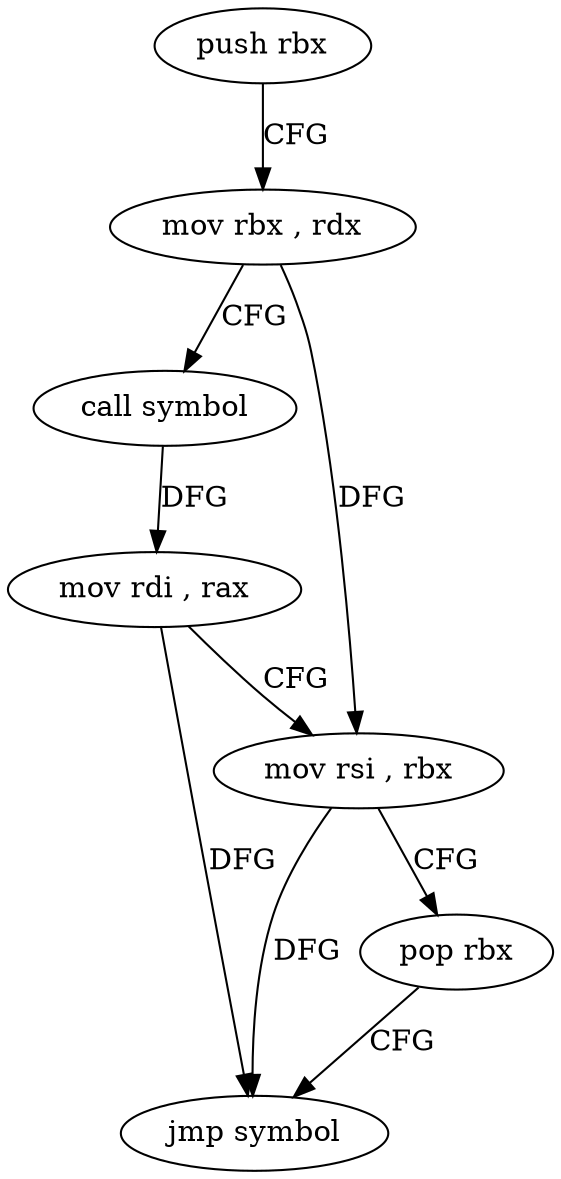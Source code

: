 digraph "func" {
"4217728" [label = "push rbx" ]
"4217729" [label = "mov rbx , rdx" ]
"4217732" [label = "call symbol" ]
"4217737" [label = "mov rdi , rax" ]
"4217740" [label = "mov rsi , rbx" ]
"4217743" [label = "pop rbx" ]
"4217744" [label = "jmp symbol" ]
"4217728" -> "4217729" [ label = "CFG" ]
"4217729" -> "4217732" [ label = "CFG" ]
"4217729" -> "4217740" [ label = "DFG" ]
"4217732" -> "4217737" [ label = "DFG" ]
"4217737" -> "4217740" [ label = "CFG" ]
"4217737" -> "4217744" [ label = "DFG" ]
"4217740" -> "4217743" [ label = "CFG" ]
"4217740" -> "4217744" [ label = "DFG" ]
"4217743" -> "4217744" [ label = "CFG" ]
}

